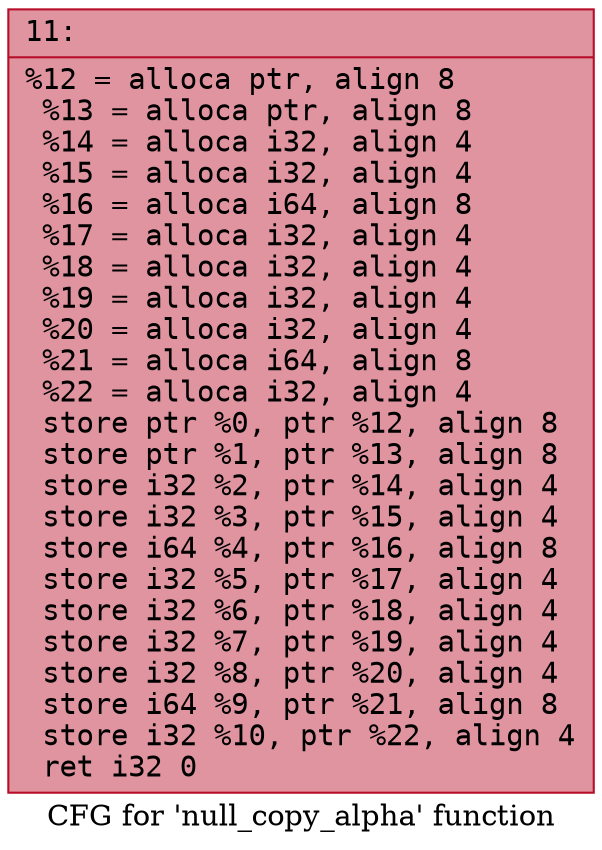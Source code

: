 digraph "CFG for 'null_copy_alpha' function" {
	label="CFG for 'null_copy_alpha' function";

	Node0x600003d9e170 [shape=record,color="#b70d28ff", style=filled, fillcolor="#b70d2870" fontname="Courier",label="{11:\l|  %12 = alloca ptr, align 8\l  %13 = alloca ptr, align 8\l  %14 = alloca i32, align 4\l  %15 = alloca i32, align 4\l  %16 = alloca i64, align 8\l  %17 = alloca i32, align 4\l  %18 = alloca i32, align 4\l  %19 = alloca i32, align 4\l  %20 = alloca i32, align 4\l  %21 = alloca i64, align 8\l  %22 = alloca i32, align 4\l  store ptr %0, ptr %12, align 8\l  store ptr %1, ptr %13, align 8\l  store i32 %2, ptr %14, align 4\l  store i32 %3, ptr %15, align 4\l  store i64 %4, ptr %16, align 8\l  store i32 %5, ptr %17, align 4\l  store i32 %6, ptr %18, align 4\l  store i32 %7, ptr %19, align 4\l  store i32 %8, ptr %20, align 4\l  store i64 %9, ptr %21, align 8\l  store i32 %10, ptr %22, align 4\l  ret i32 0\l}"];
}
